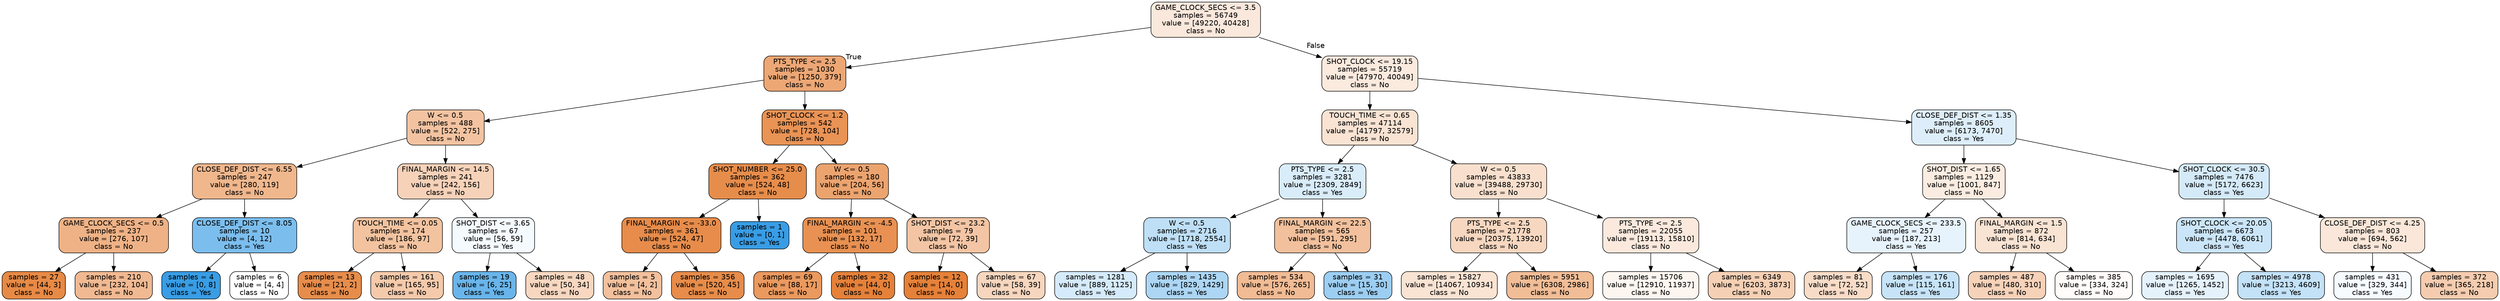 digraph Tree {
node [shape=box, style="filled, rounded", color="black", fontname=helvetica] ;
edge [fontname=helvetica] ;
0 [label="GAME_CLOCK_SECS <= 3.5\nsamples = 56749\nvalue = [49220, 40428]\nclass = No", fillcolor="#fae8dc"] ;
1 [label="PTS_TYPE <= 2.5\nsamples = 1030\nvalue = [1250, 379]\nclass = No", fillcolor="#eda775"] ;
0 -> 1 [labeldistance=2.5, labelangle=45, headlabel="True"] ;
2 [label="W <= 0.5\nsamples = 488\nvalue = [522, 275]\nclass = No", fillcolor="#f3c3a1"] ;
1 -> 2 ;
3 [label="CLOSE_DEF_DIST <= 6.55\nsamples = 247\nvalue = [280, 119]\nclass = No", fillcolor="#f0b78d"] ;
2 -> 3 ;
4 [label="GAME_CLOCK_SECS <= 0.5\nsamples = 237\nvalue = [276, 107]\nclass = No", fillcolor="#efb286"] ;
3 -> 4 ;
5 [label="samples = 27\nvalue = [44, 3]\nclass = No", fillcolor="#e78a46"] ;
4 -> 5 ;
6 [label="samples = 210\nvalue = [232, 104]\nclass = No", fillcolor="#f1b992"] ;
4 -> 6 ;
7 [label="CLOSE_DEF_DIST <= 8.05\nsamples = 10\nvalue = [4, 12]\nclass = Yes", fillcolor="#7bbeee"] ;
3 -> 7 ;
8 [label="samples = 4\nvalue = [0, 8]\nclass = Yes", fillcolor="#399de5"] ;
7 -> 8 ;
9 [label="samples = 6\nvalue = [4, 4]\nclass = No", fillcolor="#ffffff"] ;
7 -> 9 ;
10 [label="FINAL_MARGIN <= 14.5\nsamples = 241\nvalue = [242, 156]\nclass = No", fillcolor="#f6d2b9"] ;
2 -> 10 ;
11 [label="TOUCH_TIME <= 0.05\nsamples = 174\nvalue = [186, 97]\nclass = No", fillcolor="#f3c3a0"] ;
10 -> 11 ;
12 [label="samples = 13\nvalue = [21, 2]\nclass = No", fillcolor="#e78d4c"] ;
11 -> 12 ;
13 [label="samples = 161\nvalue = [165, 95]\nclass = No", fillcolor="#f4caab"] ;
11 -> 13 ;
14 [label="SHOT_DIST <= 3.65\nsamples = 67\nvalue = [56, 59]\nclass = Yes", fillcolor="#f5fafe"] ;
10 -> 14 ;
15 [label="samples = 19\nvalue = [6, 25]\nclass = Yes", fillcolor="#69b5eb"] ;
14 -> 15 ;
16 [label="samples = 48\nvalue = [50, 34]\nclass = No", fillcolor="#f7d7c0"] ;
14 -> 16 ;
17 [label="SHOT_CLOCK <= 1.2\nsamples = 542\nvalue = [728, 104]\nclass = No", fillcolor="#e99355"] ;
1 -> 17 ;
18 [label="SHOT_NUMBER <= 25.0\nsamples = 362\nvalue = [524, 48]\nclass = No", fillcolor="#e78d4b"] ;
17 -> 18 ;
19 [label="FINAL_MARGIN <= -33.0\nsamples = 361\nvalue = [524, 47]\nclass = No", fillcolor="#e78c4b"] ;
18 -> 19 ;
20 [label="samples = 5\nvalue = [4, 2]\nclass = No", fillcolor="#f2c09c"] ;
19 -> 20 ;
21 [label="samples = 356\nvalue = [520, 45]\nclass = No", fillcolor="#e78c4a"] ;
19 -> 21 ;
22 [label="samples = 1\nvalue = [0, 1]\nclass = Yes", fillcolor="#399de5"] ;
18 -> 22 ;
23 [label="W <= 0.5\nsamples = 180\nvalue = [204, 56]\nclass = No", fillcolor="#eca46f"] ;
17 -> 23 ;
24 [label="FINAL_MARGIN <= -4.5\nsamples = 101\nvalue = [132, 17]\nclass = No", fillcolor="#e89152"] ;
23 -> 24 ;
25 [label="samples = 69\nvalue = [88, 17]\nclass = No", fillcolor="#ea995f"] ;
24 -> 25 ;
26 [label="samples = 32\nvalue = [44, 0]\nclass = No", fillcolor="#e58139"] ;
24 -> 26 ;
27 [label="SHOT_DIST <= 23.2\nsamples = 79\nvalue = [72, 39]\nclass = No", fillcolor="#f3c5a4"] ;
23 -> 27 ;
28 [label="samples = 12\nvalue = [14, 0]\nclass = No", fillcolor="#e58139"] ;
27 -> 28 ;
29 [label="samples = 67\nvalue = [58, 39]\nclass = No", fillcolor="#f6d6be"] ;
27 -> 29 ;
30 [label="SHOT_CLOCK <= 19.15\nsamples = 55719\nvalue = [47970, 40049]\nclass = No", fillcolor="#fbeade"] ;
0 -> 30 [labeldistance=2.5, labelangle=-45, headlabel="False"] ;
31 [label="TOUCH_TIME <= 0.65\nsamples = 47114\nvalue = [41797, 32579]\nclass = No", fillcolor="#f9e3d3"] ;
30 -> 31 ;
32 [label="PTS_TYPE <= 2.5\nsamples = 3281\nvalue = [2309, 2849]\nclass = Yes", fillcolor="#d9ecfa"] ;
31 -> 32 ;
33 [label="W <= 0.5\nsamples = 2716\nvalue = [1718, 2554]\nclass = Yes", fillcolor="#bedff6"] ;
32 -> 33 ;
34 [label="samples = 1281\nvalue = [889, 1125]\nclass = Yes", fillcolor="#d5eafa"] ;
33 -> 34 ;
35 [label="samples = 1435\nvalue = [829, 1429]\nclass = Yes", fillcolor="#acd6f4"] ;
33 -> 35 ;
36 [label="FINAL_MARGIN <= 22.5\nsamples = 565\nvalue = [591, 295]\nclass = No", fillcolor="#f2c09c"] ;
32 -> 36 ;
37 [label="samples = 534\nvalue = [576, 265]\nclass = No", fillcolor="#f1bb94"] ;
36 -> 37 ;
38 [label="samples = 31\nvalue = [15, 30]\nclass = Yes", fillcolor="#9ccef2"] ;
36 -> 38 ;
39 [label="W <= 0.5\nsamples = 43833\nvalue = [39488, 29730]\nclass = No", fillcolor="#f9e0ce"] ;
31 -> 39 ;
40 [label="PTS_TYPE <= 2.5\nsamples = 21778\nvalue = [20375, 13920]\nclass = No", fillcolor="#f7d7c0"] ;
39 -> 40 ;
41 [label="samples = 15827\nvalue = [14067, 10934]\nclass = No", fillcolor="#f9e3d3"] ;
40 -> 41 ;
42 [label="samples = 5951\nvalue = [6308, 2986]\nclass = No", fillcolor="#f1bd97"] ;
40 -> 42 ;
43 [label="PTS_TYPE <= 2.5\nsamples = 22055\nvalue = [19113, 15810]\nclass = No", fillcolor="#fbe9dd"] ;
39 -> 43 ;
44 [label="samples = 15706\nvalue = [12910, 11937]\nclass = No", fillcolor="#fdf6f0"] ;
43 -> 44 ;
45 [label="samples = 6349\nvalue = [6203, 3873]\nclass = No", fillcolor="#f5d0b5"] ;
43 -> 45 ;
46 [label="CLOSE_DEF_DIST <= 1.35\nsamples = 8605\nvalue = [6173, 7470]\nclass = Yes", fillcolor="#ddeefa"] ;
30 -> 46 ;
47 [label="SHOT_DIST <= 1.65\nsamples = 1129\nvalue = [1001, 847]\nclass = No", fillcolor="#fbece1"] ;
46 -> 47 ;
48 [label="GAME_CLOCK_SECS <= 233.5\nsamples = 257\nvalue = [187, 213]\nclass = Yes", fillcolor="#e7f3fc"] ;
47 -> 48 ;
49 [label="samples = 81\nvalue = [72, 52]\nclass = No", fillcolor="#f8dcc8"] ;
48 -> 49 ;
50 [label="samples = 176\nvalue = [115, 161]\nclass = Yes", fillcolor="#c6e3f8"] ;
48 -> 50 ;
51 [label="FINAL_MARGIN <= 1.5\nsamples = 872\nvalue = [814, 634]\nclass = No", fillcolor="#f9e3d3"] ;
47 -> 51 ;
52 [label="samples = 487\nvalue = [480, 310]\nclass = No", fillcolor="#f6d2b9"] ;
51 -> 52 ;
53 [label="samples = 385\nvalue = [334, 324]\nclass = No", fillcolor="#fefbf9"] ;
51 -> 53 ;
54 [label="SHOT_CLOCK <= 30.5\nsamples = 7476\nvalue = [5172, 6623]\nclass = Yes", fillcolor="#d4eaf9"] ;
46 -> 54 ;
55 [label="SHOT_CLOCK <= 20.05\nsamples = 6673\nvalue = [4478, 6061]\nclass = Yes", fillcolor="#cbe5f8"] ;
54 -> 55 ;
56 [label="samples = 1695\nvalue = [1265, 1452]\nclass = Yes", fillcolor="#e5f2fc"] ;
55 -> 56 ;
57 [label="samples = 4978\nvalue = [3213, 4609]\nclass = Yes", fillcolor="#c3e1f7"] ;
55 -> 57 ;
58 [label="CLOSE_DEF_DIST <= 4.25\nsamples = 803\nvalue = [694, 562]\nclass = No", fillcolor="#fae7d9"] ;
54 -> 58 ;
59 [label="samples = 431\nvalue = [329, 344]\nclass = Yes", fillcolor="#f6fbfe"] ;
58 -> 59 ;
60 [label="samples = 372\nvalue = [365, 218]\nclass = No", fillcolor="#f5ccaf"] ;
58 -> 60 ;
}